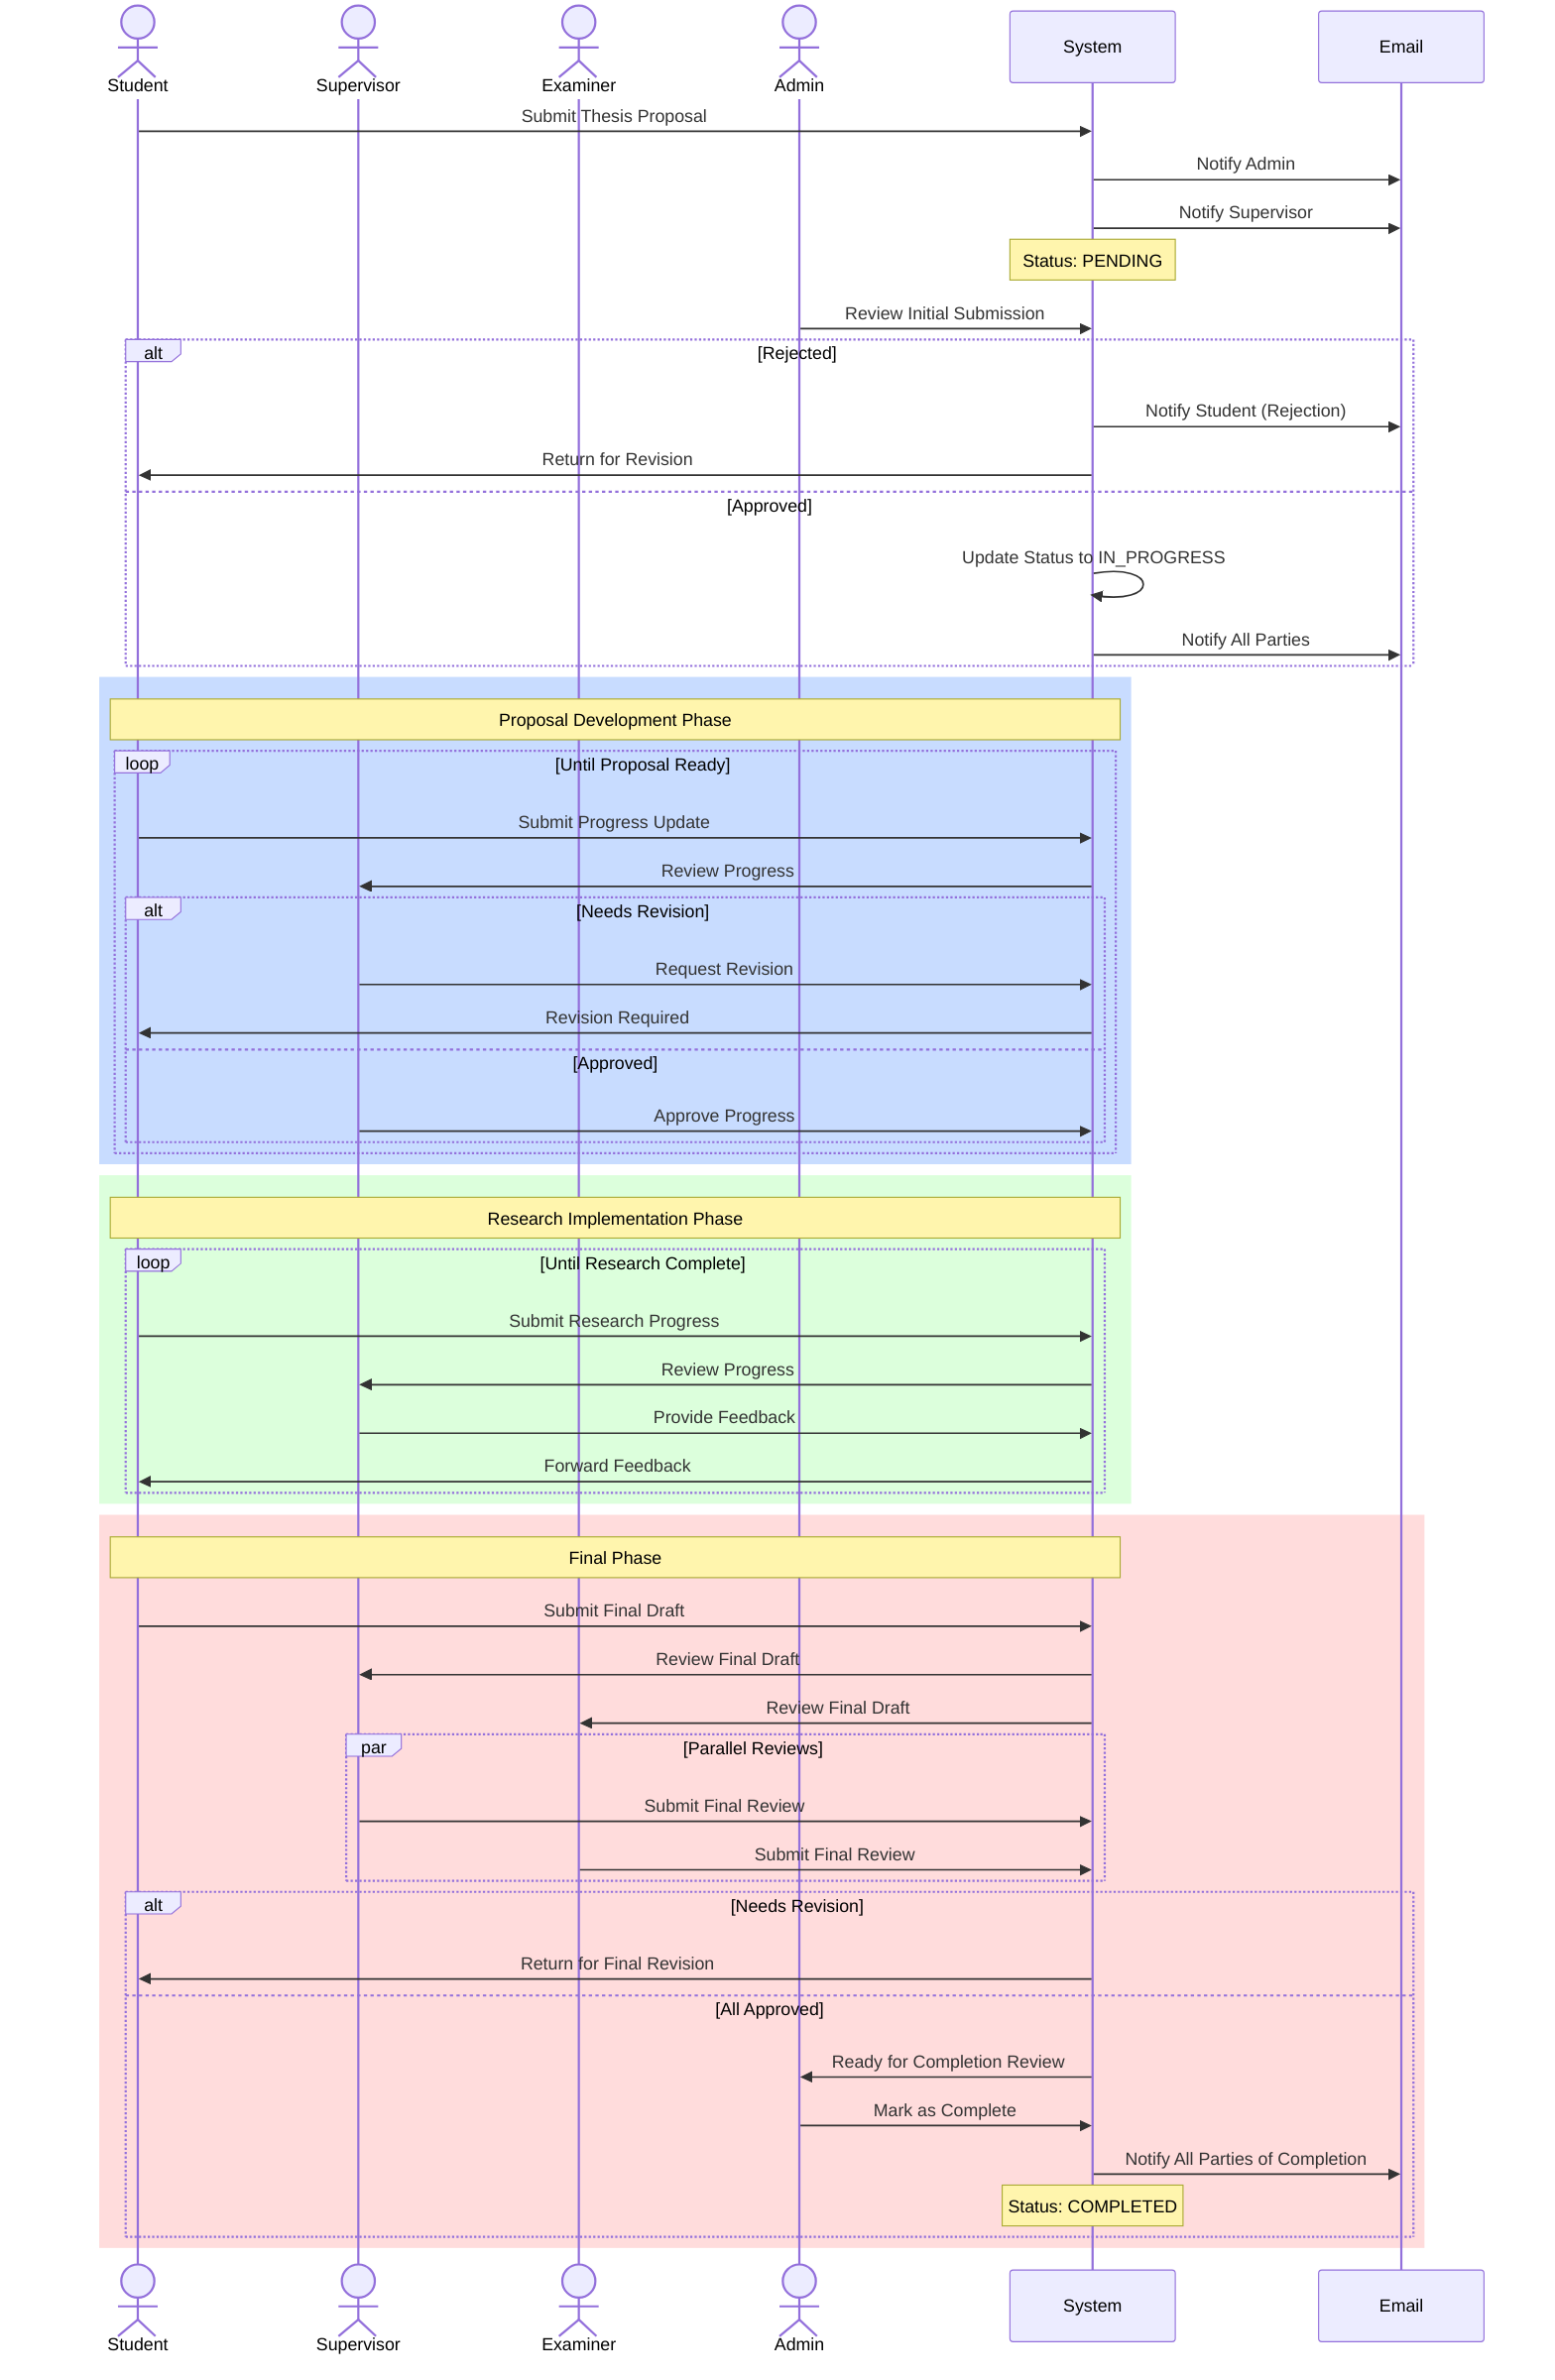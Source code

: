 sequenceDiagram
    actor Student
    actor Supervisor
    actor Examiner
    actor Admin
    participant System
    participant Email

    %% Initial Submission
    Student->>System: Submit Thesis Proposal
    System->>Email: Notify Admin
    System->>Email: Notify Supervisor
    Note over System: Status: PENDING

    %% Admin Initial Review
    Admin->>System: Review Initial Submission
    alt Rejected
        System->>Email: Notify Student (Rejection)
        System->>Student: Return for Revision
    else Approved
        System->>System: Update Status to IN_PROGRESS
        System->>Email: Notify All Parties
    end

    %% Proposal Phase
    rect rgb(200, 220, 255)
        Note over Student,System: Proposal Development Phase
        loop Until Proposal Ready
            Student->>System: Submit Progress Update
            System->>Supervisor: Review Progress
            alt Needs Revision
                Supervisor->>System: Request Revision
                System->>Student: Revision Required
            else Approved
                Supervisor->>System: Approve Progress
            end
        end
    end

    %% Research Phase
    rect rgb(220, 255, 220)
        Note over Student,System: Research Implementation Phase
        loop Until Research Complete
            Student->>System: Submit Research Progress
            System->>Supervisor: Review Progress
            Supervisor->>System: Provide Feedback
            System->>Student: Forward Feedback
        end
    end

    %% Final Phase
    rect rgb(255, 220, 220)
        Note over Student,System: Final Phase
        Student->>System: Submit Final Draft
        System->>Supervisor: Review Final Draft
        System->>Examiner: Review Final Draft

        par Parallel Reviews
            Supervisor->>System: Submit Final Review
            Examiner->>System: Submit Final Review
        end

        alt Needs Revision
            System->>Student: Return for Final Revision
        else All Approved
            System->>Admin: Ready for Completion Review
            Admin->>System: Mark as Complete
            System->>Email: Notify All Parties of Completion
            Note over System: Status: COMPLETED
        end
    end